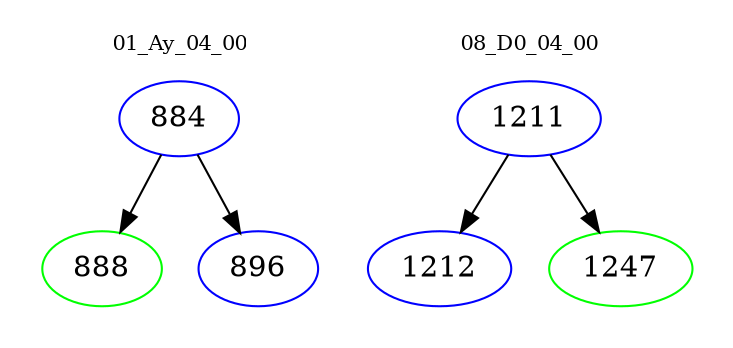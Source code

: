 digraph{
subgraph cluster_0 {
color = white
label = "01_Ay_04_00";
fontsize=10;
T0_884 [label="884", color="blue"]
T0_884 -> T0_888 [color="black"]
T0_888 [label="888", color="green"]
T0_884 -> T0_896 [color="black"]
T0_896 [label="896", color="blue"]
}
subgraph cluster_1 {
color = white
label = "08_D0_04_00";
fontsize=10;
T1_1211 [label="1211", color="blue"]
T1_1211 -> T1_1212 [color="black"]
T1_1212 [label="1212", color="blue"]
T1_1211 -> T1_1247 [color="black"]
T1_1247 [label="1247", color="green"]
}
}
